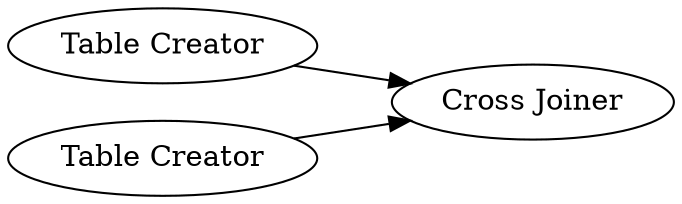 digraph {
	1 [label="Table Creator"]
	2 [label="Table Creator"]
	3 [label="Cross Joiner"]
	1 -> 3
	2 -> 3
	rankdir=LR
}
